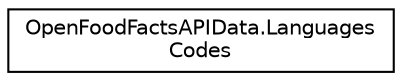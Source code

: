 digraph "Graphical Class Hierarchy"
{
 // LATEX_PDF_SIZE
  edge [fontname="Helvetica",fontsize="10",labelfontname="Helvetica",labelfontsize="10"];
  node [fontname="Helvetica",fontsize="10",shape=record];
  rankdir="LR";
  Node0 [label="OpenFoodFactsAPIData.Languages\lCodes",height=0.2,width=0.4,color="black", fillcolor="white", style="filled",URL="$class_open_food_facts_a_p_i_data_1_1_languages_codes.html",tooltip=" "];
}
